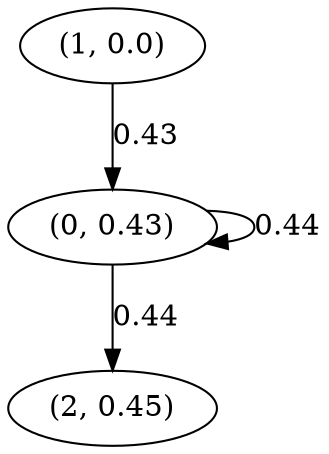 digraph {
    0 [ label = "(0, 0.43)" ]
    1 [ label = "(1, 0.0)" ]
    2 [ label = "(2, 0.45)" ]
    0 -> 0 [ label = "0.44" ]
    1 -> 0 [ label = "0.43" ]
    0 -> 2 [ label = "0.44" ]
}

